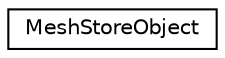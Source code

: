 digraph "Graphical Class Hierarchy"
{
 // LATEX_PDF_SIZE
  edge [fontname="Helvetica",fontsize="10",labelfontname="Helvetica",labelfontsize="10"];
  node [fontname="Helvetica",fontsize="10",shape=record];
  rankdir="LR";
  Node0 [label="MeshStoreObject",height=0.2,width=0.4,color="black", fillcolor="white", style="filled",URL="$structMeshStoreObject.html",tooltip=" "];
}

